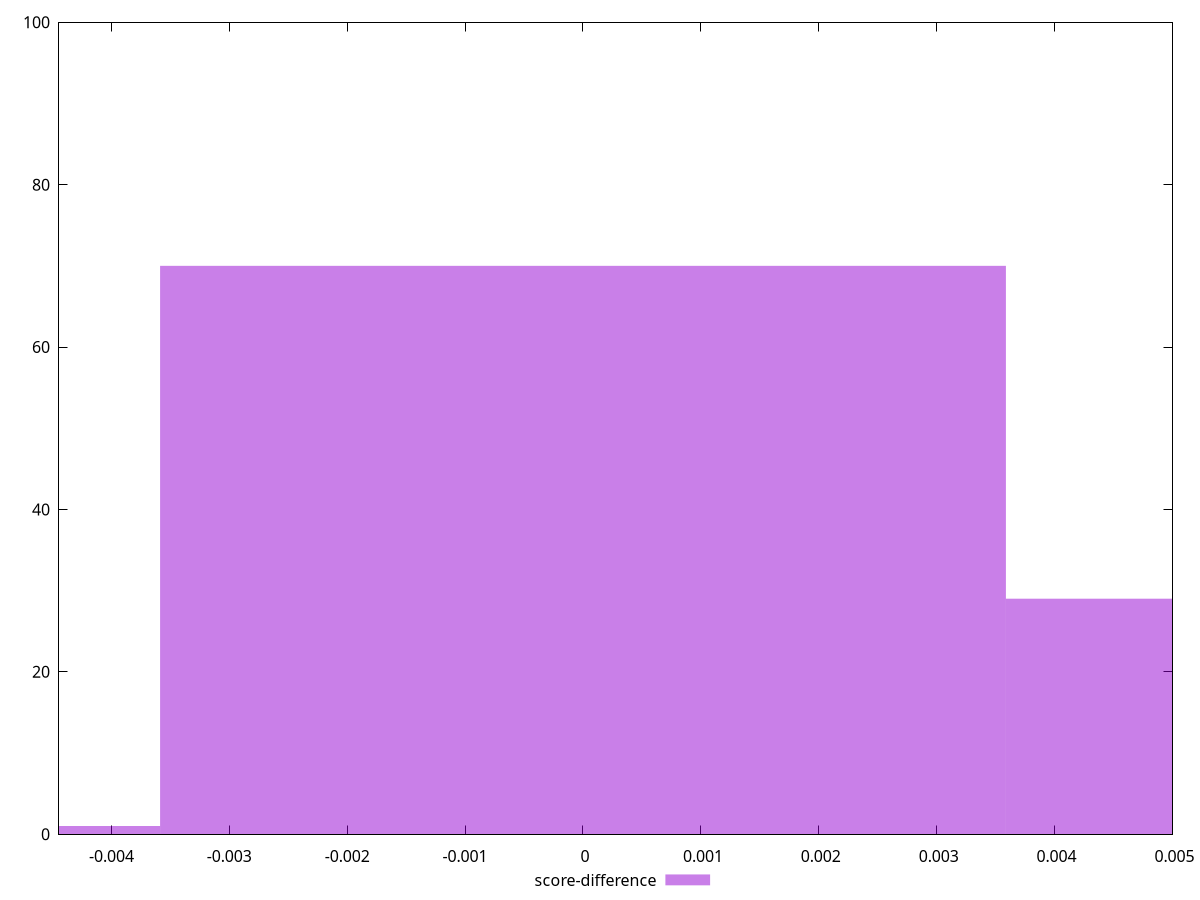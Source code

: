 reset

$scoreDifference <<EOF
0 70
0.0071741367275437295 29
-0.0071741367275437295 1
EOF

set key outside below
set boxwidth 0.0071741367275437295
set xrange [-0.004444444444444473:0.0050000000000000044]
set yrange [0:100]
set trange [0:100]
set style fill transparent solid 0.5 noborder
set terminal svg size 640, 490 enhanced background rgb 'white'
set output "reprap/uses-http2/samples/pages+cached+noadtech/score-difference/histogram.svg"

plot $scoreDifference title "score-difference" with boxes

reset
